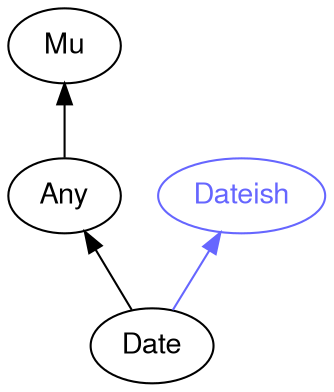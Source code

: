 digraph "perl6-type-graph" {
    rankdir=BT;
    splines=polyline;
    overlap=false; 
    graph [truecolor=true bgcolor="#FFFFFF"];
    // Types
    "Date" [color="#000000", fontcolor="#000000", href="/type/Date", fontname="FreeSans"];
    "Mu" [color="#000000", fontcolor="#000000", href="/type/Mu", fontname="FreeSans"];
    "Any" [color="#000000", fontcolor="#000000", href="/type/Any", fontname="FreeSans"];
    "Dateish" [color="#6666FF", fontcolor="#6666FF", href="/type/Dateish", fontname="FreeSans"];

    // Superclasses
    "Date" -> "Any" [color="#000000"];
    "Any" -> "Mu" [color="#000000"];

    // Roles
    "Date" -> "Dateish" [color="#6666FF"];
}
